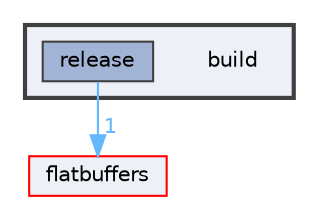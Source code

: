 digraph "build"
{
 // LATEX_PDF_SIZE
  bgcolor="transparent";
  edge [fontname=Helvetica,fontsize=10,labelfontname=Helvetica,labelfontsize=10];
  node [fontname=Helvetica,fontsize=10,shape=box,height=0.2,width=0.4];
  compound=true
  subgraph clusterdir_4fef79e7177ba769987a8da36c892c5f {
    graph [ bgcolor="#edf0f7", pencolor="grey25", label="", fontname=Helvetica,fontsize=10 style="filled,bold", URL="dir_4fef79e7177ba769987a8da36c892c5f.html",tooltip=""]
    dir_4fef79e7177ba769987a8da36c892c5f [shape=plaintext, label="build"];
  dir_7f9fce24451d2edaa44326871e80c67f [label="release", fillcolor="#a2b4d6", color="grey25", style="filled", URL="dir_7f9fce24451d2edaa44326871e80c67f.html",tooltip=""];
  }
  dir_aab3332a77760f74556dcb4aee61b405 [label="flatbuffers", fillcolor="#edf0f7", color="red", style="filled", URL="dir_aab3332a77760f74556dcb4aee61b405.html",tooltip=""];
  dir_7f9fce24451d2edaa44326871e80c67f->dir_aab3332a77760f74556dcb4aee61b405 [headlabel="1", labeldistance=1.5 headhref="dir_000167_000058.html" href="dir_000167_000058.html" color="steelblue1" fontcolor="steelblue1"];
}
